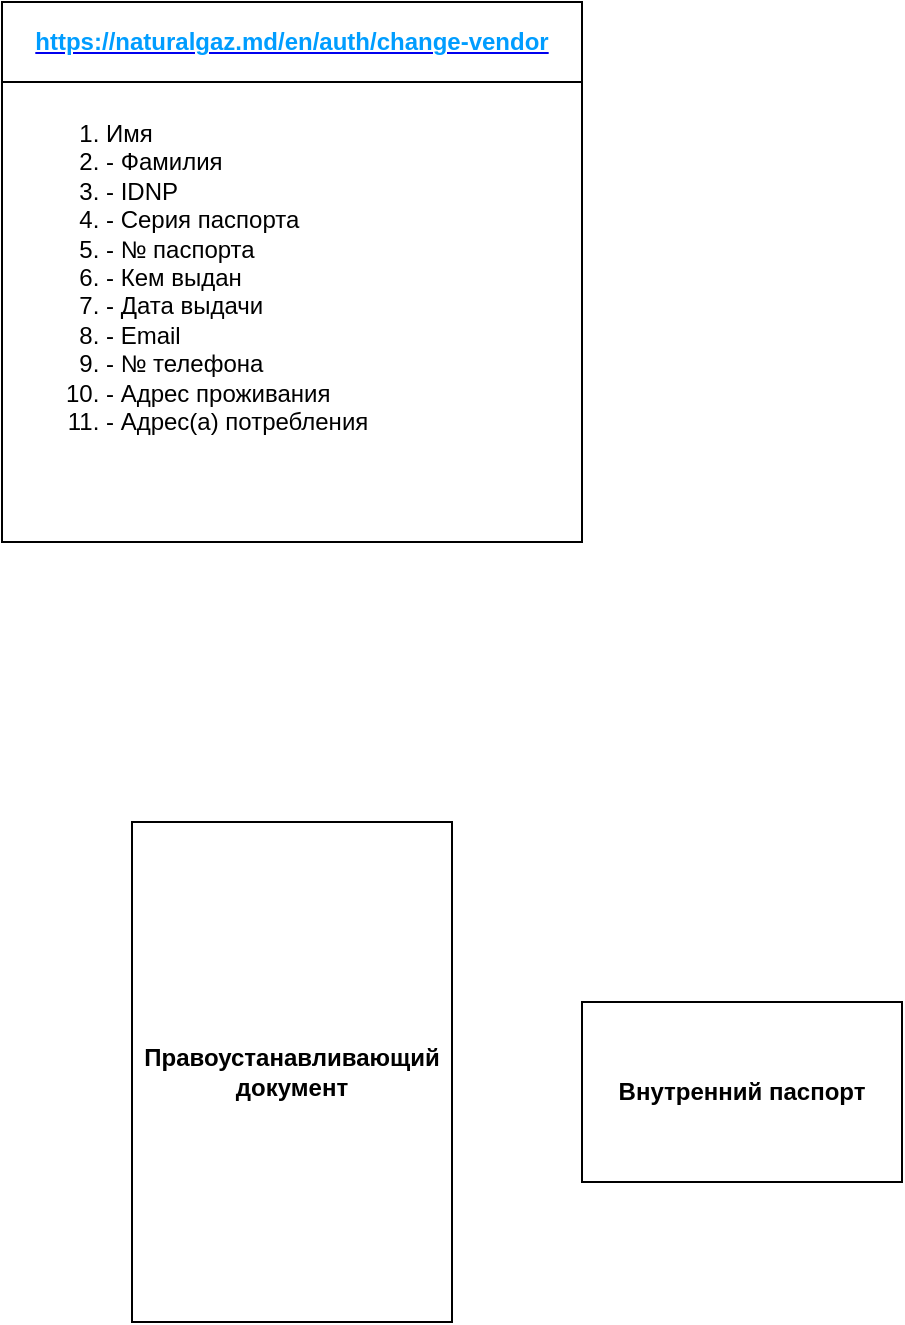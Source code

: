 <mxfile version="26.0.12">
  <diagram name="Page-1" id="PfjowN-Dj-H6BThQf0DV">
    <mxGraphModel dx="593" dy="951" grid="1" gridSize="10" guides="1" tooltips="1" connect="1" arrows="1" fold="1" page="1" pageScale="1" pageWidth="827" pageHeight="1169" math="0" shadow="0">
      <root>
        <mxCell id="0" />
        <mxCell id="1" parent="0" />
        <mxCell id="jq_SFKdPlHXexOvVuCqm-1" value="Внутренний паспорт" style="rounded=0;whiteSpace=wrap;html=1;fontStyle=1" vertex="1" parent="1">
          <mxGeometry x="440" y="570" width="160" height="90" as="geometry" />
        </mxCell>
        <mxCell id="jq_SFKdPlHXexOvVuCqm-4" value="&lt;b&gt;Правоустанавливающий документ&lt;/b&gt;" style="rounded=0;whiteSpace=wrap;html=1;" vertex="1" parent="1">
          <mxGeometry x="215" y="480" width="160" height="250" as="geometry" />
        </mxCell>
        <mxCell id="jq_SFKdPlHXexOvVuCqm-13" value="" style="group" vertex="1" connectable="0" parent="1">
          <mxGeometry x="150" y="70" width="290" height="270" as="geometry" />
        </mxCell>
        <mxCell id="jq_SFKdPlHXexOvVuCqm-8" value="&lt;a style=&quot;&quot; href=&quot;https://naturalgaz.md/en/auth/change-vendor&quot;&gt;&lt;font style=&quot;color: light-dark(rgb(0, 157, 255), rgb(237, 237, 237));&quot;&gt;&lt;b style=&quot;&quot;&gt;https://naturalgaz.md/en/auth/change-vendor&lt;/b&gt;&lt;/font&gt;&lt;/a&gt;" style="rounded=0;whiteSpace=wrap;html=1;movable=1;resizable=1;rotatable=1;deletable=1;editable=1;locked=0;connectable=1;" vertex="1" parent="jq_SFKdPlHXexOvVuCqm-13">
          <mxGeometry width="290" height="40" as="geometry" />
        </mxCell>
        <mxCell id="jq_SFKdPlHXexOvVuCqm-11" value="&lt;ol&gt;&lt;li&gt;Имя&lt;/li&gt;&lt;li&gt;- Фамилия&lt;/li&gt;&lt;li&gt;- IDNP&lt;/li&gt;&lt;li&gt;- Серия паспорта&lt;/li&gt;&lt;li&gt;- № паспорта&lt;/li&gt;&lt;li&gt;- Кем выдан&lt;/li&gt;&lt;li&gt;- Дата выдачи&lt;/li&gt;&lt;li&gt;- Email&lt;/li&gt;&lt;li&gt;- № телефона&lt;/li&gt;&lt;li&gt;- Адрес проживания&lt;/li&gt;&lt;li&gt;- Адрес(а) потребления&lt;/li&gt;&lt;/ol&gt;" style="rounded=0;whiteSpace=wrap;html=1;align=left;verticalAlign=top;spacingLeft=10;movable=1;resizable=1;rotatable=1;deletable=1;editable=1;locked=0;connectable=1;" vertex="1" parent="jq_SFKdPlHXexOvVuCqm-13">
          <mxGeometry y="40" width="290" height="230" as="geometry" />
        </mxCell>
      </root>
    </mxGraphModel>
  </diagram>
</mxfile>
